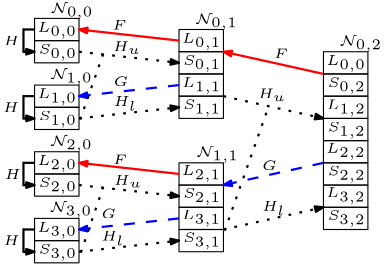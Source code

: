 <?xml version="1.0"?>
<!DOCTYPE ipe SYSTEM "ipe.dtd">
<ipe version="70107" creator="Ipe 7.1.9">
<info created="D:20151026151633" modified="D:20151216160906"/>
<ipestyle name="basic">
<symbol name="arrow/arc(spx)">
<path stroke="sym-stroke" fill="sym-stroke" pen="sym-pen">
0 0 m
-1 0.333 l
-1 -0.333 l
h
</path>
</symbol>
<symbol name="arrow/farc(spx)">
<path stroke="sym-stroke" fill="white" pen="sym-pen">
0 0 m
-1 0.333 l
-1 -0.333 l
h
</path>
</symbol>
<symbol name="arrow/ptarc(spx)">
<path stroke="sym-stroke" fill="sym-stroke" pen="sym-pen">
0 0 m
-1 0.333 l
-0.8 0 l
-1 -0.333 l
h
</path>
</symbol>
<symbol name="arrow/fptarc(spx)">
<path stroke="sym-stroke" fill="white" pen="sym-pen">
0 0 m
-1 0.333 l
-0.8 0 l
-1 -0.333 l
h
</path>
</symbol>
<symbol name="mark/circle(sx)" transformations="translations">
<path fill="sym-stroke">
0.6 0 0 0.6 0 0 e
0.4 0 0 0.4 0 0 e
</path>
</symbol>
<symbol name="mark/disk(sx)" transformations="translations">
<path fill="sym-stroke">
0.6 0 0 0.6 0 0 e
</path>
</symbol>
<symbol name="mark/fdisk(sfx)" transformations="translations">
<group>
<path fill="sym-fill">
0.5 0 0 0.5 0 0 e
</path>
<path fill="sym-stroke" fillrule="eofill">
0.6 0 0 0.6 0 0 e
0.4 0 0 0.4 0 0 e
</path>
</group>
</symbol>
<symbol name="mark/box(sx)" transformations="translations">
<path fill="sym-stroke" fillrule="eofill">
-0.6 -0.6 m
0.6 -0.6 l
0.6 0.6 l
-0.6 0.6 l
h
-0.4 -0.4 m
0.4 -0.4 l
0.4 0.4 l
-0.4 0.4 l
h
</path>
</symbol>
<symbol name="mark/square(sx)" transformations="translations">
<path fill="sym-stroke">
-0.6 -0.6 m
0.6 -0.6 l
0.6 0.6 l
-0.6 0.6 l
h
</path>
</symbol>
<symbol name="mark/fsquare(sfx)" transformations="translations">
<group>
<path fill="sym-fill">
-0.5 -0.5 m
0.5 -0.5 l
0.5 0.5 l
-0.5 0.5 l
h
</path>
<path fill="sym-stroke" fillrule="eofill">
-0.6 -0.6 m
0.6 -0.6 l
0.6 0.6 l
-0.6 0.6 l
h
-0.4 -0.4 m
0.4 -0.4 l
0.4 0.4 l
-0.4 0.4 l
h
</path>
</group>
</symbol>
<symbol name="mark/cross(sx)" transformations="translations">
<group>
<path fill="sym-stroke">
-0.43 -0.57 m
0.57 0.43 l
0.43 0.57 l
-0.57 -0.43 l
h
</path>
<path fill="sym-stroke">
-0.43 0.57 m
0.57 -0.43 l
0.43 -0.57 l
-0.57 0.43 l
h
</path>
</group>
</symbol>
<symbol name="arrow/fnormal(spx)">
<path stroke="sym-stroke" fill="white" pen="sym-pen">
0 0 m
-1 0.333 l
-1 -0.333 l
h
</path>
</symbol>
<symbol name="arrow/pointed(spx)">
<path stroke="sym-stroke" fill="sym-stroke" pen="sym-pen">
0 0 m
-1 0.333 l
-0.8 0 l
-1 -0.333 l
h
</path>
</symbol>
<symbol name="arrow/fpointed(spx)">
<path stroke="sym-stroke" fill="white" pen="sym-pen">
0 0 m
-1 0.333 l
-0.8 0 l
-1 -0.333 l
h
</path>
</symbol>
<symbol name="arrow/linear(spx)">
<path stroke="sym-stroke" pen="sym-pen">
-1 0.333 m
0 0 l
-1 -0.333 l
</path>
</symbol>
<symbol name="arrow/fdouble(spx)">
<path stroke="sym-stroke" fill="white" pen="sym-pen">
0 0 m
-1 0.333 l
-1 -0.333 l
h
-1 0 m
-2 0.333 l
-2 -0.333 l
h
</path>
</symbol>
<symbol name="arrow/double(spx)">
<path stroke="sym-stroke" fill="sym-stroke" pen="sym-pen">
0 0 m
-1 0.333 l
-1 -0.333 l
h
-1 0 m
-2 0.333 l
-2 -0.333 l
h
</path>
</symbol>
<pen name="heavier" value="0.8"/>
<pen name="fat" value="1.2"/>
<pen name="ultrafat" value="2"/>
<symbolsize name="large" value="5"/>
<symbolsize name="small" value="2"/>
<symbolsize name="tiny" value="1.1"/>
<arrowsize name="large" value="10"/>
<arrowsize name="small" value="5"/>
<arrowsize name="tiny" value="3"/>
<color name="red" value="1 0 0"/>
<color name="green" value="0 1 0"/>
<color name="blue" value="0 0 1"/>
<color name="yellow" value="1 1 0"/>
<color name="orange" value="1 0.647 0"/>
<color name="gold" value="1 0.843 0"/>
<color name="purple" value="0.627 0.125 0.941"/>
<color name="gray" value="0.745"/>
<color name="brown" value="0.647 0.165 0.165"/>
<color name="navy" value="0 0 0.502"/>
<color name="pink" value="1 0.753 0.796"/>
<color name="seagreen" value="0.18 0.545 0.341"/>
<color name="turquoise" value="0.251 0.878 0.816"/>
<color name="violet" value="0.933 0.51 0.933"/>
<color name="darkblue" value="0 0 0.545"/>
<color name="darkcyan" value="0 0.545 0.545"/>
<color name="darkgray" value="0.663"/>
<color name="darkgreen" value="0 0.392 0"/>
<color name="darkmagenta" value="0.545 0 0.545"/>
<color name="darkorange" value="1 0.549 0"/>
<color name="darkred" value="0.545 0 0"/>
<color name="lightblue" value="0.678 0.847 0.902"/>
<color name="lightcyan" value="0.878 1 1"/>
<color name="lightgray" value="0.827"/>
<color name="lightgreen" value="0.565 0.933 0.565"/>
<color name="lightyellow" value="1 1 0.878"/>
<dashstyle name="dashed" value="[4] 0"/>
<dashstyle name="dotted" value="[1 3] 0"/>
<dashstyle name="dash dotted" value="[4 2 1 2] 0"/>
<dashstyle name="dash dot dotted" value="[4 2 1 2 1 2] 0"/>
<textsize name="large" value="\large"/>
<textsize name="small" value="\small"/>
<textsize name="tiny" value="\tiny"/>
<textsize name="Large" value="\Large"/>
<textsize name="LARGE" value="\LARGE"/>
<textsize name="huge" value="\huge"/>
<textsize name="Huge" value="\Huge"/>
<textsize name="footnote" value="\footnotesize"/>
<textstyle name="center" begin="\begin{center}" end="\end{center}"/>
<textstyle name="itemize" begin="\begin{itemize}" end="\end{itemize}"/>
<textstyle name="item" begin="\begin{itemize}\item{}" end="\end{itemize}"/>
<gridsize name="4 pts" value="4"/>
<gridsize name="8 pts (~3 mm)" value="8"/>
<gridsize name="16 pts (~6 mm)" value="16"/>
<gridsize name="32 pts (~12 mm)" value="32"/>
<gridsize name="10 pts (~3.5 mm)" value="10"/>
<gridsize name="20 pts (~7 mm)" value="20"/>
<gridsize name="14 pts (~5 mm)" value="14"/>
<gridsize name="28 pts (~10 mm)" value="28"/>
<gridsize name="56 pts (~20 mm)" value="56"/>
<anglesize name="90 deg" value="90"/>
<anglesize name="60 deg" value="60"/>
<anglesize name="45 deg" value="45"/>
<anglesize name="30 deg" value="30"/>
<anglesize name="22.5 deg" value="22.5"/>
<tiling name="falling" angle="-60" step="4" width="1"/>
<tiling name="rising" angle="30" step="4" width="1"/>
</ipestyle>
<page>
<layer name="alpha"/>
<view layers="alpha" active="alpha"/>
<text layer="alpha" matrix="1 0 0 1 148.986 15.2247" transformations="translations" pos="100 720" stroke="black" type="label" width="14.321" height="3.407" depth="2.46" valign="baseline" size="tiny">$L_{0,0}$</text>
<path matrix="2 0 0 1 -96 16" stroke="black">
172 724 m
172 716 l
180 716 l
180 724 l
h
</path>
<text matrix="1 0 0 1 149.427 7.2478" transformations="translations" pos="100 720" stroke="black" type="label" width="13.827" height="3.407" depth="2.46" valign="baseline" size="tiny">$S_{0,2}$</text>
<path matrix="2 0 0 1 -96 -16" stroke="black">
172 724 m
172 716 l
180 716 l
180 724 l
h
</path>
<text matrix="1 0 0 1 148.933 -16.3989" transformations="translations" pos="100 720" stroke="black" type="label" width="14.321" height="3.407" depth="2.46" valign="baseline" size="tiny">$L_{2,2}$</text>
<text matrix="1 0 0 1 149.427 -24.6038" transformations="translations" pos="100 720" stroke="black" type="label" width="13.827" height="3.407" depth="2.46" valign="baseline" size="tiny">$S_{2,2}$</text>
<path matrix="2 0 0 1 -96 -24" stroke="black">
172 724 m
172 716 l
180 716 l
180 724 l
h
</path>
<path matrix="2 0 0 1 -96 8" stroke="black">
172 724 m
172 716 l
180 716 l
180 724 l
h
</path>
<text matrix="1 0 0 1 148.986 -0.77533" transformations="translations" pos="100 720" stroke="black" type="label" width="14.321" height="3.407" depth="2.46" valign="baseline" size="tiny">$L_{1,2}$</text>
<path matrix="2 0 0 1 -96 0" stroke="black">
172 724 m
172 716 l
180 716 l
180 724 l
h
</path>
<text matrix="1 0 0 1 149.427 -8.7522" transformations="translations" pos="100 720" stroke="black" type="label" width="13.827" height="3.407" depth="2.46" valign="baseline" size="tiny">$S_{1,2}$</text>
<path matrix="2 0 0 1 -96 -32" stroke="black">
172 724 m
172 716 l
180 716 l
180 724 l
h
</path>
<text matrix="1 0 0 1 148.933 -32.3989" transformations="translations" pos="100 720" stroke="black" type="label" width="14.321" height="3.407" depth="2.46" valign="baseline" size="tiny">$L_{3,2}$</text>
<text matrix="1 0 0 1 149.427 -40.6038" transformations="translations" pos="100 720" stroke="black" type="label" width="13.827" height="3.407" depth="2.46" valign="baseline" size="tiny">$S_{3,2}$</text>
<path matrix="2 0 0 1 -96 -40" stroke="black">
172 724 m
172 716 l
180 716 l
180 724 l
h
</path>
<path matrix="2 0 0 1 -96 -8" stroke="black">
172 724 m
172 716 l
180 716 l
180 724 l
h
</path>
<text matrix="1 0 0 1 44.986 27.2247" transformations="translations" pos="100 720" stroke="black" type="label" width="14.321" height="3.407" depth="2.46" valign="baseline" size="tiny">$L_{0,0}$</text>
<path matrix="2 0 0 1 -200 28" stroke="black">
172 724 m
172 716 l
180 716 l
180 724 l
h
</path>
<text matrix="1 0 0 1 45.427 19.2478" transformations="translations" pos="100 720" stroke="black" type="label" width="13.827" height="3.407" depth="2.46" valign="baseline" size="tiny">$S_{0,0}$</text>
<path matrix="2 0 0 1 -200 20" stroke="black">
172 724 m
172 716 l
180 716 l
180 724 l
h
</path>
<text matrix="1 0 0 1 44.986 3.2247" transformations="translations" pos="100 720" stroke="black" type="label" width="14.321" height="3.407" depth="2.46" valign="baseline" size="tiny">$L_{1,0}$</text>
<path matrix="2 0 0 1 -200 4" stroke="black">
172 724 m
172 716 l
180 716 l
180 724 l
h
</path>
<text matrix="1 0 0 1 45.427 -4.7522" transformations="translations" pos="100 720" stroke="black" type="label" width="13.827" height="3.407" depth="2.46" valign="baseline" size="tiny">$S_{1,0}$</text>
<path matrix="2 0 0 1 -200 -4" stroke="black">
172 724 m
172 716 l
180 716 l
180 724 l
h
</path>
<text matrix="1 0 0 1 44.986 -20.7753" transformations="translations" pos="100 720" stroke="black" type="label" width="14.321" height="3.407" depth="2.46" valign="baseline" size="tiny">$L_{2,0}$</text>
<path matrix="2 0 0 1 -200 -20" stroke="black">
172 724 m
172 716 l
180 716 l
180 724 l
h
</path>
<text matrix="1 0 0 1 45.427 -28.7522" transformations="translations" pos="100 720" stroke="black" type="label" width="13.827" height="3.407" depth="2.46" valign="baseline" size="tiny">$S_{2,0}$</text>
<path matrix="2 0 0 1 -200 -28" stroke="black">
172 724 m
172 716 l
180 716 l
180 724 l
h
</path>
<text matrix="1 0 0 1 44.986 -44.7753" transformations="translations" pos="100 720" stroke="black" type="label" width="14.321" height="3.407" depth="2.46" valign="baseline" size="tiny">$L_{3,0}$</text>
<path matrix="2 0 0 1 -200 -44" stroke="black">
172 724 m
172 716 l
180 716 l
180 724 l
h
</path>
<text matrix="1 0 0 1 45.427 -52.7522" transformations="translations" pos="100 720" stroke="black" type="label" width="13.827" height="3.407" depth="2.46" valign="baseline" size="tiny">$S_{3,0}$</text>
<path matrix="2 0 0 1 -200 -52" stroke="black">
172 724 m
172 716 l
180 716 l
180 724 l
h
</path>
<text matrix="1 0 0 1 96.986 23.2247" transformations="translations" pos="100 720" stroke="black" type="label" width="14.321" height="3.407" depth="2.46" valign="baseline" size="tiny">$L_{0,1}$</text>
<path matrix="2 0 0 1 -148 24" stroke="black">
172 724 m
172 716 l
180 716 l
180 724 l
h
</path>
<text matrix="1 0 0 1 97.427 15.2478" transformations="translations" pos="100 720" stroke="black" type="label" width="13.827" height="3.407" depth="2.46" valign="baseline" size="tiny">$S_{0,1}$</text>
<path matrix="2 0 0 1 -148 -24" stroke="black">
172 724 m
172 716 l
180 716 l
180 724 l
h
</path>
<text matrix="1 0 0 1 96.933 -24.3989" transformations="translations" pos="100 720" stroke="black" type="label" width="14.321" height="3.407" depth="2.46" valign="baseline" size="tiny">$L_{2,1}$</text>
<text matrix="1 0 0 1 97.427 -32.6038" transformations="translations" pos="100 720" stroke="black" type="label" width="13.827" height="3.407" depth="2.46" valign="baseline" size="tiny">$S_{2,1}$</text>
<path matrix="2 0 0 1 -148 -32" stroke="black">
172 724 m
172 716 l
180 716 l
180 724 l
h
</path>
<path matrix="2 0 0 1 -148 16" stroke="black">
172 724 m
172 716 l
180 716 l
180 724 l
h
</path>
<text matrix="1 0 0 1 96.986 7.22467" transformations="translations" pos="100 720" stroke="black" type="label" width="14.321" height="3.407" depth="2.46" valign="baseline" size="tiny">$L_{1,1}$</text>
<path matrix="2 0 0 1 -148 8" stroke="black">
172 724 m
172 716 l
180 716 l
180 724 l
h
</path>
<text matrix="1 0 0 1 97.427 -0.7522" transformations="translations" pos="100 720" stroke="black" type="label" width="13.827" height="3.407" depth="2.46" valign="baseline" size="tiny">$S_{1,1}$</text>
<path matrix="2 0 0 1 -148 -40" stroke="black">
172 724 m
172 716 l
180 716 l
180 724 l
h
</path>
<text matrix="1 0 0 1 96.933 -40.3989" transformations="translations" pos="100 720" stroke="black" type="label" width="14.321" height="3.407" depth="2.46" valign="baseline" size="tiny">$L_{3,1}$</text>
<text matrix="1 0 0 1 97.427 -48.6038" transformations="translations" pos="100 720" stroke="black" type="label" width="13.827" height="3.407" depth="2.46" valign="baseline" size="tiny">$S_{3,1}$</text>
<path matrix="2 0 0 1 -148 -48" stroke="black">
172 724 m
172 716 l
180 716 l
180 724 l
h
</path>
<path matrix="2 0 0 1 -148 0" stroke="black">
172 724 m
172 716 l
180 716 l
180 724 l
h
</path>
<path stroke="red" pen="heavier" arrow="normal/tiny">
196 744 m
160 748 l
</path>
<path stroke="black" dash="dotted" pen="heavier" arrow="normal/tiny">
160 740 m
196 736 l
</path>
<path stroke="blue" dash="dashed" pen="heavier" arrow="normal/tiny">
196 728 m
160 724 l
</path>
<path stroke="black" dash="dotted" pen="heavier" arrow="normal/tiny">
160 716 m
196 720 l
</path>
<path stroke="black" pen="heavier">
144 724 m
140 724 l
</path>
<path matrix="-1.16951 0 0 1.10036 303.732 -72.2567" stroke="black" pen="heavier">
140 724 m
140 716 l
</path>
<path stroke="black" pen="heavier" arrow="normal/tiny">
140 716 m
144 716 l
</path>
<path stroke="black" pen="heavier">
144 748 m
140 748 l
</path>
<path matrix="-8.85782 0 0 1.09973 1380.1 -74.1996" stroke="black" pen="heavier">
140 748 m
140 740 l
</path>
<path stroke="black" pen="heavier" arrow="normal/tiny">
140 740 m
144 740 l
</path>
<path stroke="black" pen="heavier">
144 700 m
140 700 l
140 700 l
</path>
<path matrix="2.16065 0 0 1.09967 -162.491 -69.3701" stroke="black" pen="heavier">
140 700 m
140 692 l
</path>
<path stroke="black" pen="heavier" arrow="normal/tiny">
140 692 m
144 692 l
</path>
<path stroke="black" pen="heavier">
144 676 m
140 676 l
</path>
<path matrix="-2.05718 0 0 1.09955 428.006 -66.9047" stroke="black" pen="heavier">
140 676 m
140 668 l
140 668 l
</path>
<path stroke="black" pen="heavier" arrow="normal/tiny">
140 668 m
144 668 l
</path>
<path matrix="-1 0 0 -1 356 1396" stroke="red" pen="heavier" arrow="normal/tiny">
160 700 m
196 696 l
</path>
<path matrix="1 0 0 0.4 0 444" stroke="red" pen="heavier" arrow="normal/tiny">
248 720 m
212 740 l
</path>
<path matrix="1 0 0 0.666667 0 241.333" stroke="black" dash="dotted" pen="heavier" arrow="normal/tiny">
212 724 m
248 712 l
</path>
<path matrix="1 0 0 2 0 -692" stroke="blue" dash="dashed" pen="heavier" arrow="normal/tiny">
248 696 m
212 692 l
</path>
<path matrix="1 0 0 2 0 -676" stroke="black" dash="dotted" pen="heavier" arrow="normal/tiny">
212 676 m
248 680 l
</path>
<path stroke="black" dash="dotted" pen="heavier" arrow="normal/tiny">
160 692 m
196 688 l
</path>
<path stroke="blue" dash="dashed" pen="heavier" arrow="normal/tiny">
196 680 m
160 676 l
</path>
<path stroke="black" dash="dotted" pen="heavier" arrow="normal/tiny">
160 668 m
196 672 l
</path>
<text matrix="1 0 0 1 -39.2362 -93.6436" transformations="translations" pos="172 764" stroke="black" type="label" width="5.902" height="3.404" depth="0" valign="baseline" size="tiny">$H$</text>
<text matrix="1 0 0 1 58.1354 -26.3426" transformations="translations" pos="172 764" stroke="black" type="label" width="5.185" height="3.404" depth="0" valign="baseline" size="tiny">$F$</text>
<text matrix="1 0 0 1 0 -16" transformations="translations" pos="172 764" stroke="black" type="label" width="5.185" height="3.404" depth="0" valign="baseline" size="tiny">$F$</text>
<text matrix="1 0 0 1 0.126061 -64.463" transformations="translations" pos="172 764" stroke="black" type="label" width="5.185" height="3.404" depth="0" valign="baseline" size="tiny">$F$</text>
<text matrix="1 0 0 1 52.3195 -40.8137" transformations="translations" pos="172 764" stroke="black" type="label" width="10.244" height="3.41" depth="0.99" valign="baseline" size="tiny">$H_u$</text>
<text matrix="1 0 0 1 0.525436 -71.8901" transformations="translations" pos="172 764" stroke="black" type="label" width="10.244" height="3.41" depth="0.99" valign="baseline" size="tiny">$H_u$</text>
<text matrix="1 0 0 1 0.111084 -23.8253" transformations="translations" pos="172 764" stroke="black" type="label" width="10.244" height="3.41" depth="0.99" valign="baseline" size="tiny">$H_u$</text>
<text matrix="1 0 0 1 -4 -92" transformations="translations" pos="172 764" stroke="black" type="label" width="8.422" height="3.407" depth="1.74" valign="baseline" size="tiny">$H_l$</text>
<text matrix="1 0 0 1 53.897 -81.2131" transformations="translations" pos="172 764" stroke="black" type="label" width="8.422" height="3.407" depth="1.74" valign="baseline" size="tiny">$H_l$</text>
<text matrix="1 0 0 1 0.445564 -43.507" transformations="translations" pos="172 764" stroke="black" type="label" width="8.422" height="3.407" depth="1.74" valign="baseline" size="tiny">$H_l$</text>
<text matrix="1 0 0 1 -4 -84" transformations="translations" pos="172 764" stroke="black" type="label" width="5.3" height="3.404" depth="0" valign="baseline" size="tiny">$G$</text>
<text matrix="1 0 0 1 53.8658 -66.7107" transformations="translations" pos="172 764" stroke="black" type="label" width="5.3" height="3.404" depth="0" valign="baseline" size="tiny">$G$</text>
<text matrix="1 0 0 1 0.414352 -36.463" transformations="translations" pos="172 764" stroke="black" type="label" width="5.3" height="3.404" depth="0" valign="baseline" size="tiny">$G$</text>
<text matrix="1 0 0 1 -38.8218 -69.8184" transformations="translations" pos="172 764" stroke="black" type="label" width="5.902" height="3.404" depth="0" valign="baseline" size="tiny">$H$</text>
<text matrix="1 0 0 1 -39.4434 -45.7859" transformations="translations" pos="172 764" stroke="black" type="label" width="5.902" height="3.404" depth="0" valign="baseline" size="tiny">$H$</text>
<text matrix="1 0 0 1 -39.2362 -21.7535" transformations="translations" pos="172 764" stroke="black" type="label" width="5.902" height="3.404" depth="0" valign="baseline" size="tiny">$H$</text>
<path matrix="1.00135 0 0 1.05654 -3.53986 -88.7476" stroke="black" dash="dotted" pen="heavier">
164 716 m
172.031 738.328 l
</path>
<path matrix="1.03248 0 0 1.05658 -8.90511 -40.9102" stroke="black" dash="dotted" pen="heavier">
164 716 m
172.031 738.328 l
</path>
<path matrix="1.97332 0 0 2.00699 -111.166 -761.396" stroke="black" dash="dotted" pen="heavier">
164 716 m
172.031 738.328 l
</path>
<text matrix="1 0 0 1 -22.1679 -57.6424" transformations="translations" pos="172 764" stroke="black" type="label" width="15.171" height="3.407" depth="2.46" valign="baseline" size="tiny">$\mathcal{N}_{2,0}$</text>
<text matrix="1 0 0 1 -22.3751 -81.4677" transformations="translations" pos="172 764" stroke="black" type="label" width="15.171" height="3.407" depth="2.46" valign="baseline" size="tiny">$\mathcal{N}_{3,0}$</text>
<text matrix="1 0 0 1 -21.9607 -9.78471" transformations="translations" pos="172 764" stroke="black" type="label" width="15.171" height="3.407" depth="2.46" valign="baseline" size="tiny">$\mathcal{N}_{0,0}$</text>
<text matrix="1 0 0 1 -22.1679 -33.61" transformations="translations" pos="172 764" stroke="black" type="label" width="15.171" height="3.407" depth="2.46" valign="baseline" size="tiny">$\mathcal{N}_{1,0}$</text>
<text matrix="1 0 0 1 30.0405 -13.7211" transformations="translations" pos="172 764" stroke="black" type="label" width="15.171" height="3.407" depth="2.46" valign="baseline" size="tiny">$\mathcal{N}_{0,1}$</text>
<text matrix="1 0 0 1 30.4549 -61.5788" transformations="translations" pos="172 764" stroke="black" type="label" width="15.171" height="3.407" depth="2.46" valign="baseline" size="tiny">$\mathcal{N}_{1,1}$</text>
<text matrix="1 0 0 1 82.0417 -21.5938" transformations="translations" pos="172 764" stroke="black" type="label" width="15.171" height="3.407" depth="2.46" valign="baseline" size="tiny">$\mathcal{N}_{0,2}$</text>
</page>
</ipe>
